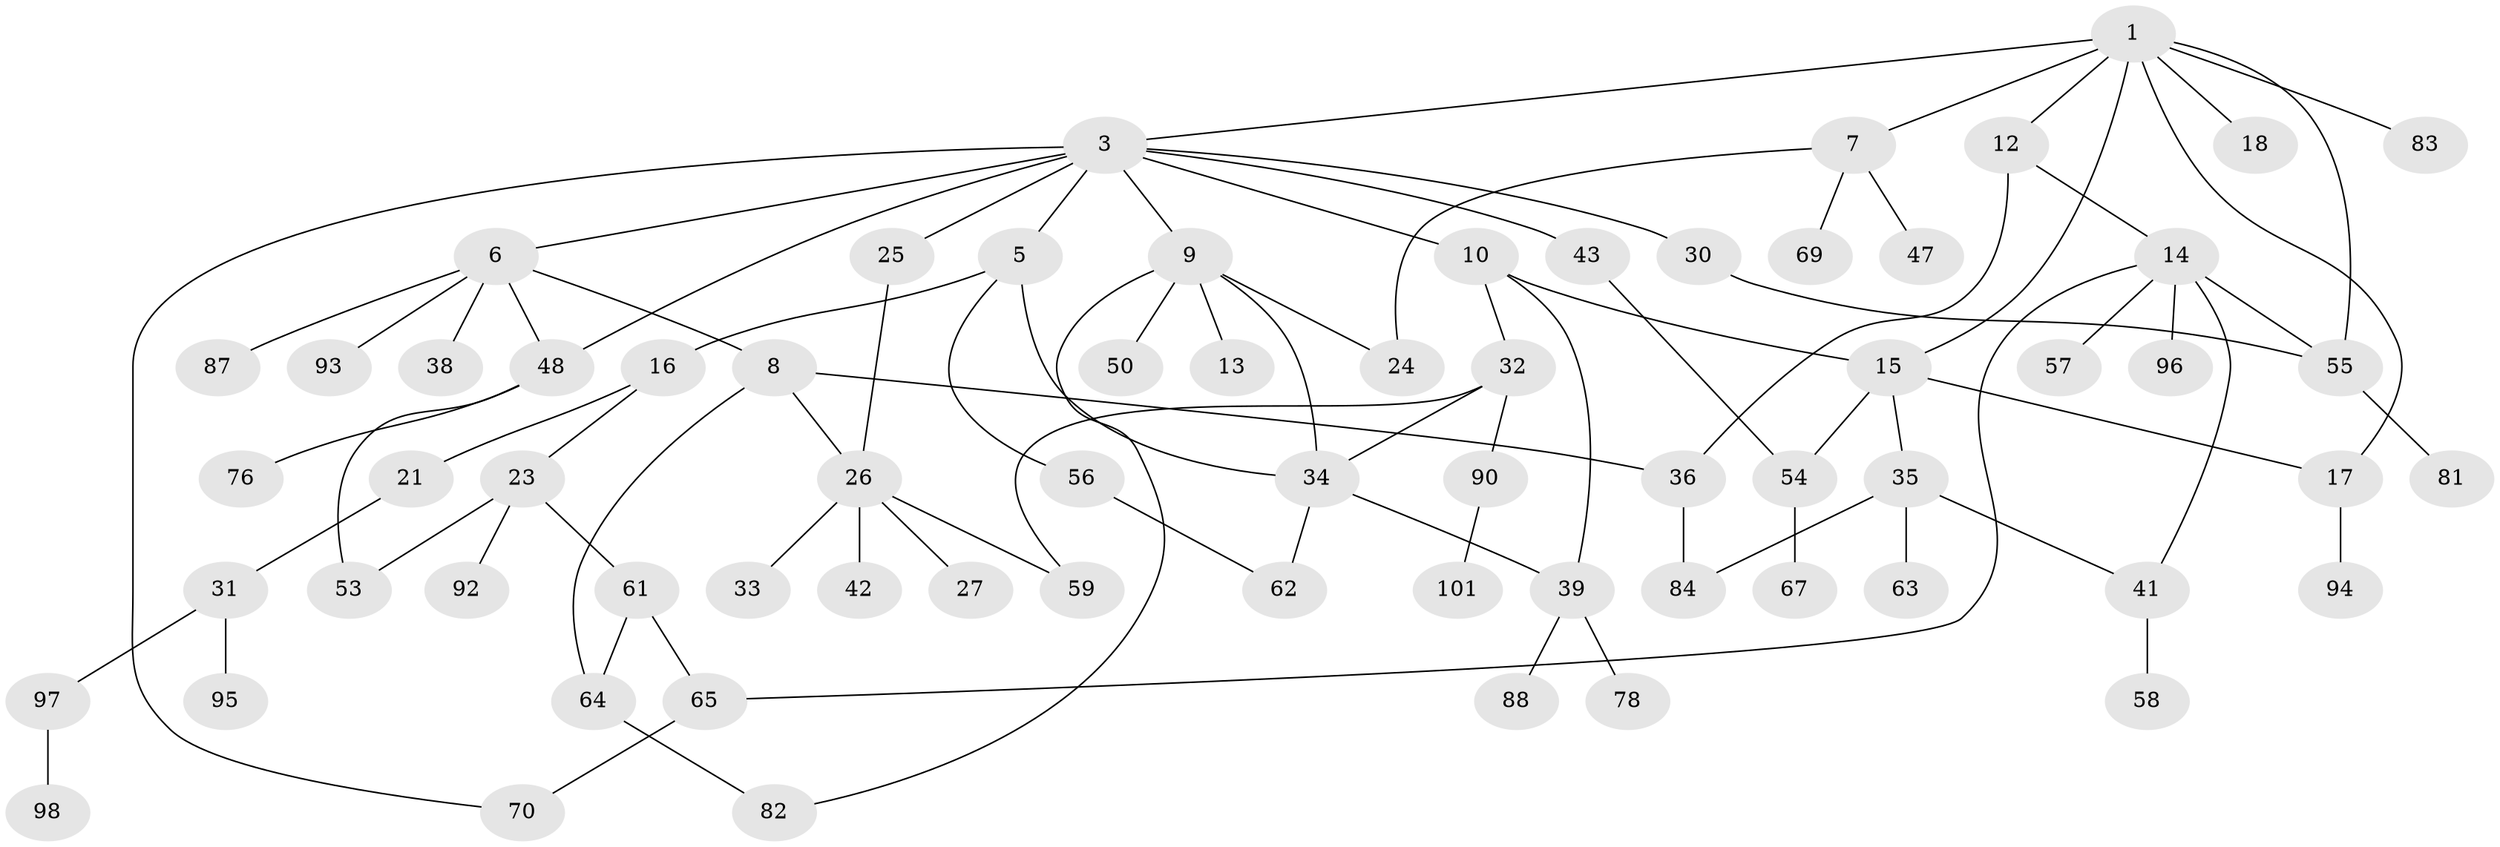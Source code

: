 // original degree distribution, {5: 0.07766990291262135, 7: 0.019417475728155338, 3: 0.18446601941747573, 4: 0.08737864077669903, 2: 0.2815533980582524, 6: 0.009708737864077669, 1: 0.33980582524271846}
// Generated by graph-tools (version 1.1) at 2025/10/02/27/25 16:10:53]
// undirected, 68 vertices, 88 edges
graph export_dot {
graph [start="1"]
  node [color=gray90,style=filled];
  1 [super="+2"];
  3 [super="+4"];
  5 [super="+20"];
  6 [super="+52"];
  7 [super="+37"];
  8;
  9 [super="+11"];
  10 [super="+40"];
  12 [super="+74"];
  13 [super="+22"];
  14 [super="+103"];
  15 [super="+28"];
  16 [super="+19"];
  17;
  18;
  21 [super="+72"];
  23 [super="+86"];
  24 [super="+79"];
  25;
  26 [super="+29"];
  27;
  30;
  31 [super="+45"];
  32 [super="+60"];
  33;
  34 [super="+85"];
  35 [super="+68"];
  36 [super="+51"];
  38;
  39 [super="+44"];
  41 [super="+77"];
  42;
  43 [super="+46"];
  47 [super="+102"];
  48 [super="+49"];
  50;
  53 [super="+75"];
  54;
  55 [super="+66"];
  56 [super="+71"];
  57;
  58 [super="+91"];
  59 [super="+80"];
  61;
  62;
  63;
  64;
  65 [super="+73"];
  67 [super="+99"];
  69;
  70;
  76;
  78;
  81;
  82 [super="+89"];
  83;
  84 [super="+100"];
  87;
  88;
  90;
  92;
  93;
  94;
  95;
  96;
  97;
  98;
  101;
  1 -- 3;
  1 -- 17;
  1 -- 18;
  1 -- 15;
  1 -- 83;
  1 -- 7;
  1 -- 12;
  1 -- 55;
  3 -- 5;
  3 -- 6;
  3 -- 10;
  3 -- 25;
  3 -- 43;
  3 -- 70;
  3 -- 9;
  3 -- 30;
  3 -- 48;
  5 -- 16;
  5 -- 56;
  5 -- 34;
  6 -- 8;
  6 -- 38;
  6 -- 48;
  6 -- 87;
  6 -- 93;
  7 -- 24;
  7 -- 47;
  7 -- 69;
  8 -- 26;
  8 -- 36;
  8 -- 64;
  9 -- 24;
  9 -- 50;
  9 -- 82;
  9 -- 34;
  9 -- 13;
  10 -- 15;
  10 -- 32;
  10 -- 39;
  12 -- 14;
  12 -- 36;
  14 -- 41;
  14 -- 57;
  14 -- 96;
  14 -- 65;
  14 -- 55;
  15 -- 35;
  15 -- 54;
  15 -- 17;
  16 -- 21;
  16 -- 23;
  17 -- 94;
  21 -- 31;
  23 -- 61;
  23 -- 92;
  23 -- 53;
  25 -- 26;
  26 -- 27;
  26 -- 33;
  26 -- 59;
  26 -- 42;
  30 -- 55;
  31 -- 95;
  31 -- 97;
  32 -- 90;
  32 -- 34;
  32 -- 59;
  34 -- 39;
  34 -- 62;
  35 -- 63;
  35 -- 84;
  35 -- 41;
  36 -- 84;
  39 -- 88;
  39 -- 78;
  41 -- 58;
  43 -- 54;
  48 -- 53;
  48 -- 76;
  54 -- 67;
  55 -- 81;
  56 -- 62;
  61 -- 64;
  61 -- 65;
  64 -- 82;
  65 -- 70;
  90 -- 101;
  97 -- 98;
}

